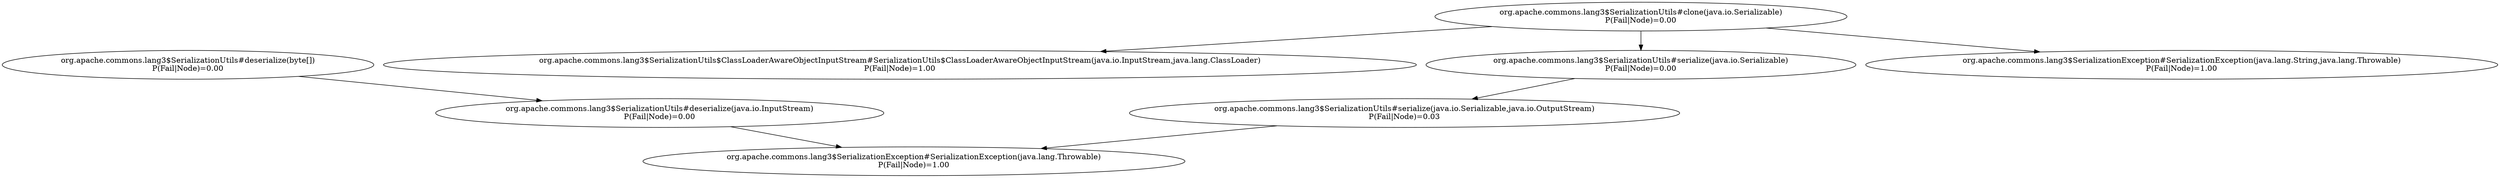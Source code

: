 digraph G {
  "org.apache.commons.lang3$SerializationUtils#serialize(java.io.Serializable,java.io.OutputStream)" [label="org.apache.commons.lang3$SerializationUtils#serialize(java.io.Serializable,java.io.OutputStream)\nP(Fail|Node)=0.03"];
  "org.apache.commons.lang3$SerializationException#SerializationException(java.lang.Throwable)" [label="org.apache.commons.lang3$SerializationException#SerializationException(java.lang.Throwable)\nP(Fail|Node)=1.00"];
  "org.apache.commons.lang3$SerializationUtils#clone(java.io.Serializable)" [label="org.apache.commons.lang3$SerializationUtils#clone(java.io.Serializable)\nP(Fail|Node)=0.00"];
  "org.apache.commons.lang3$SerializationUtils$ClassLoaderAwareObjectInputStream#SerializationUtils$ClassLoaderAwareObjectInputStream(java.io.InputStream,java.lang.ClassLoader)" [label="org.apache.commons.lang3$SerializationUtils$ClassLoaderAwareObjectInputStream#SerializationUtils$ClassLoaderAwareObjectInputStream(java.io.InputStream,java.lang.ClassLoader)\nP(Fail|Node)=1.00"];
  "org.apache.commons.lang3$SerializationUtils#serialize(java.io.Serializable)" [label="org.apache.commons.lang3$SerializationUtils#serialize(java.io.Serializable)\nP(Fail|Node)=0.00"];
  "org.apache.commons.lang3$SerializationException#SerializationException(java.lang.String,java.lang.Throwable)" [label="org.apache.commons.lang3$SerializationException#SerializationException(java.lang.String,java.lang.Throwable)\nP(Fail|Node)=1.00"];
  "org.apache.commons.lang3$SerializationUtils#deserialize(java.io.InputStream)" [label="org.apache.commons.lang3$SerializationUtils#deserialize(java.io.InputStream)\nP(Fail|Node)=0.00"];
  "org.apache.commons.lang3$SerializationUtils#deserialize(byte[])" [label="org.apache.commons.lang3$SerializationUtils#deserialize(byte[])\nP(Fail|Node)=0.00"];
  "org.apache.commons.lang3$SerializationUtils#serialize(java.io.Serializable,java.io.OutputStream)" -> "org.apache.commons.lang3$SerializationException#SerializationException(java.lang.Throwable)";
  "org.apache.commons.lang3$SerializationUtils#clone(java.io.Serializable)" -> "org.apache.commons.lang3$SerializationUtils$ClassLoaderAwareObjectInputStream#SerializationUtils$ClassLoaderAwareObjectInputStream(java.io.InputStream,java.lang.ClassLoader)";
  "org.apache.commons.lang3$SerializationUtils#clone(java.io.Serializable)" -> "org.apache.commons.lang3$SerializationUtils#serialize(java.io.Serializable)";
  "org.apache.commons.lang3$SerializationUtils#clone(java.io.Serializable)" -> "org.apache.commons.lang3$SerializationException#SerializationException(java.lang.String,java.lang.Throwable)";
  "org.apache.commons.lang3$SerializationUtils#serialize(java.io.Serializable)" -> "org.apache.commons.lang3$SerializationUtils#serialize(java.io.Serializable,java.io.OutputStream)";
  "org.apache.commons.lang3$SerializationUtils#deserialize(java.io.InputStream)" -> "org.apache.commons.lang3$SerializationException#SerializationException(java.lang.Throwable)";
  "org.apache.commons.lang3$SerializationUtils#deserialize(byte[])" -> "org.apache.commons.lang3$SerializationUtils#deserialize(java.io.InputStream)";
}
